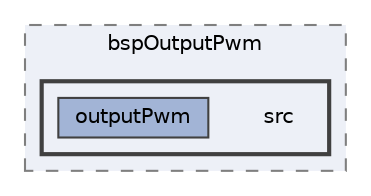 digraph "src"
{
 // LATEX_PDF_SIZE
  bgcolor="transparent";
  edge [fontname=Helvetica,fontsize=10,labelfontname=Helvetica,labelfontsize=10];
  node [fontname=Helvetica,fontsize=10,shape=box,height=0.2,width=0.4];
  compound=true
  subgraph clusterdir_201aa5df6b7b546b2bbd2c609cbc02be {
    graph [ bgcolor="#edf0f7", pencolor="grey50", label="bspOutputPwm", fontname=Helvetica,fontsize=10 style="filled,dashed", URL="dir_201aa5df6b7b546b2bbd2c609cbc02be.html",tooltip=""]
  subgraph clusterdir_c5432f80a3911a379417aed352952f34 {
    graph [ bgcolor="#edf0f7", pencolor="grey25", label="", fontname=Helvetica,fontsize=10 style="filled,bold", URL="dir_c5432f80a3911a379417aed352952f34.html",tooltip=""]
    dir_c5432f80a3911a379417aed352952f34 [shape=plaintext, label="src"];
  dir_d6244bad76ae57afffb70175cd645fbf [label="outputPwm", fillcolor="#a2b4d6", color="grey25", style="filled", URL="dir_d6244bad76ae57afffb70175cd645fbf.html",tooltip=""];
  }
  }
}

